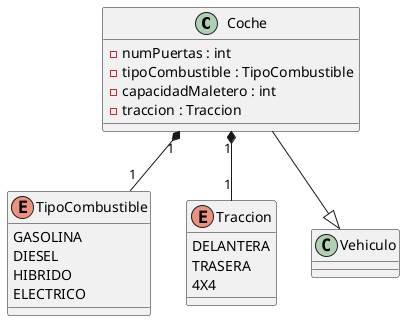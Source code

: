 @startuml Coche
class Coche{
-numPuertas : int
-tipoCombustible : TipoCombustible
-capacidadMaletero : int
-traccion : Traccion
}

enum TipoCombustible{
    GASOLINA
    DIESEL
    HIBRIDO
    ELECTRICO
}
enum Traccion{
    DELANTERA
    TRASERA
    4X4
}

Coche --|> Vehiculo
Coche "1" *-- "1" TipoCombustible
Coche "1" *-- "1" Traccion

@enduml